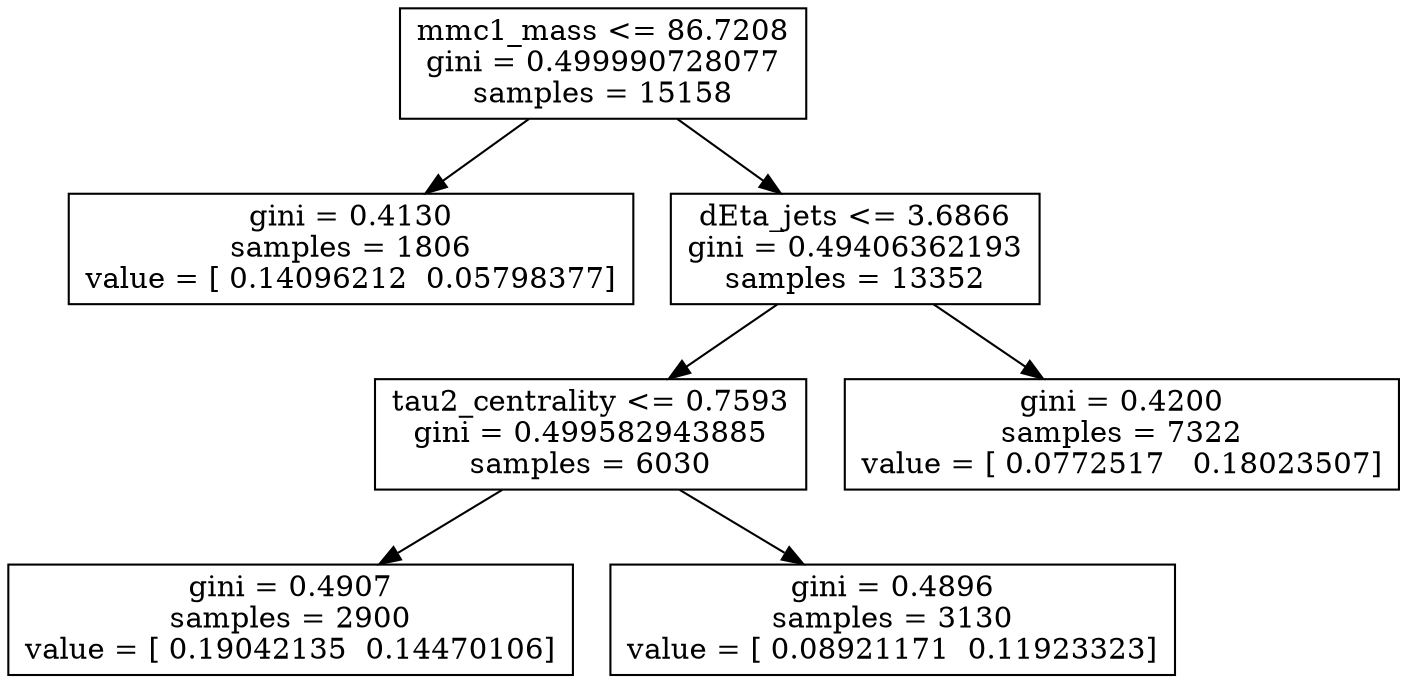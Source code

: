digraph Tree {
0 [label="mmc1_mass <= 86.7208\ngini = 0.499990728077\nsamples = 15158", shape="box"] ;
1 [label="gini = 0.4130\nsamples = 1806\nvalue = [ 0.14096212  0.05798377]", shape="box"] ;
0 -> 1 ;
2 [label="dEta_jets <= 3.6866\ngini = 0.49406362193\nsamples = 13352", shape="box"] ;
0 -> 2 ;
3 [label="tau2_centrality <= 0.7593\ngini = 0.499582943885\nsamples = 6030", shape="box"] ;
2 -> 3 ;
4 [label="gini = 0.4907\nsamples = 2900\nvalue = [ 0.19042135  0.14470106]", shape="box"] ;
3 -> 4 ;
5 [label="gini = 0.4896\nsamples = 3130\nvalue = [ 0.08921171  0.11923323]", shape="box"] ;
3 -> 5 ;
6 [label="gini = 0.4200\nsamples = 7322\nvalue = [ 0.0772517   0.18023507]", shape="box"] ;
2 -> 6 ;
}